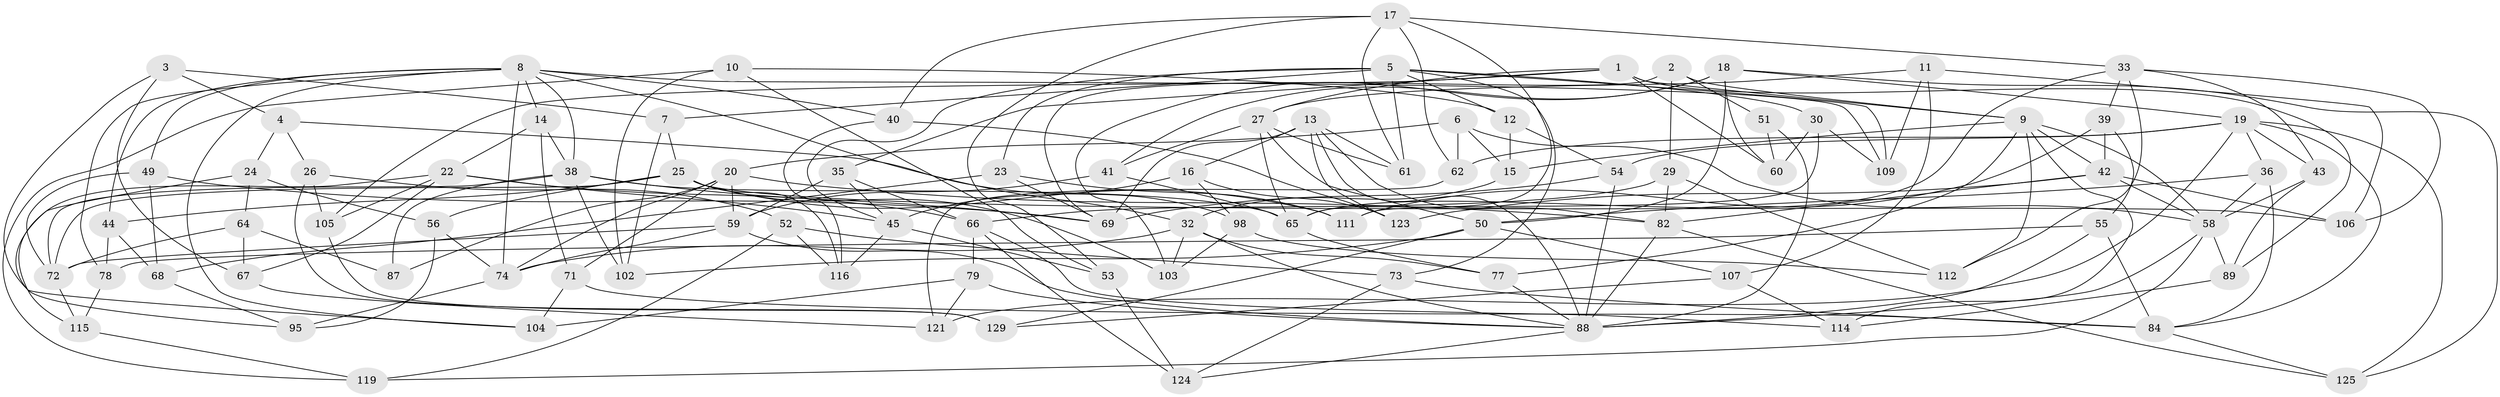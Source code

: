 // original degree distribution, {4: 1.0}
// Generated by graph-tools (version 1.1) at 2025/20/03/04/25 18:20:57]
// undirected, 91 vertices, 219 edges
graph export_dot {
graph [start="1"]
  node [color=gray90,style=filled];
  1 [super="+37"];
  2;
  3;
  4;
  5 [super="+48+21"];
  6;
  7;
  8 [super="+85"];
  9 [super="+34+93"];
  10;
  11;
  12;
  13 [super="+130"];
  14;
  15;
  16;
  17 [super="+96"];
  18 [super="+118"];
  19 [super="+28+63"];
  20 [super="+91"];
  22 [super="+31"];
  23;
  24;
  25 [super="+46"];
  26;
  27 [super="+47"];
  29;
  30;
  32 [super="+108"];
  33 [super="+86"];
  35;
  36;
  38 [super="+122+94"];
  39;
  40;
  41;
  42 [super="+57"];
  43;
  44;
  45 [super="+80"];
  49;
  50 [super="+83"];
  51;
  52;
  53;
  54;
  55;
  56;
  58 [super="+120+81"];
  59 [super="+70"];
  60;
  61;
  62;
  64;
  65 [super="+75"];
  66 [super="+110"];
  67;
  68;
  69 [super="+76"];
  71;
  72 [super="+127"];
  73;
  74 [super="+117"];
  77;
  78;
  79;
  82 [super="+101"];
  84 [super="+100"];
  87;
  88 [super="+90"];
  89;
  95;
  98;
  102;
  103;
  104;
  105;
  106;
  107;
  109;
  111;
  112;
  114;
  115;
  116;
  119;
  121;
  123;
  124;
  125;
  129;
  1 -- 27;
  1 -- 105;
  1 -- 89;
  1 -- 35;
  1 -- 60;
  1 -- 9;
  2 -- 29;
  2 -- 51;
  2 -- 9;
  2 -- 69;
  3 -- 67;
  3 -- 104;
  3 -- 7;
  3 -- 4;
  4 -- 24;
  4 -- 26;
  4 -- 98;
  5 -- 7;
  5 -- 12;
  5 -- 109;
  5 -- 45;
  5 -- 23;
  5 -- 73;
  5 -- 61;
  5 -- 30;
  6 -- 62;
  6 -- 15;
  6 -- 58;
  6 -- 20;
  7 -- 102;
  7 -- 25;
  8 -- 44;
  8 -- 14;
  8 -- 32;
  8 -- 49;
  8 -- 40;
  8 -- 104;
  8 -- 109;
  8 -- 78;
  8 -- 74;
  8 -- 38;
  9 -- 112;
  9 -- 42;
  9 -- 58;
  9 -- 114;
  9 -- 77;
  9 -- 15;
  10 -- 102;
  10 -- 12;
  10 -- 119;
  10 -- 53;
  11 -- 107;
  11 -- 109;
  11 -- 106;
  11 -- 27;
  12 -- 15;
  12 -- 54;
  13 -- 61;
  13 -- 123;
  13 -- 16;
  13 -- 82;
  13 -- 69;
  13 -- 88;
  14 -- 71;
  14 -- 38;
  14 -- 22;
  15 -- 32;
  16 -- 98;
  16 -- 123;
  16 -- 45;
  17 -- 61;
  17 -- 62;
  17 -- 40;
  17 -- 53;
  17 -- 65;
  17 -- 33;
  18 -- 41;
  18 -- 103;
  18 -- 50;
  18 -- 60;
  18 -- 125;
  18 -- 19;
  19 -- 62;
  19 -- 54;
  19 -- 121;
  19 -- 36;
  19 -- 43;
  19 -- 84;
  19 -- 125;
  20 -- 59;
  20 -- 71;
  20 -- 74;
  20 -- 82;
  20 -- 87;
  22 -- 67;
  22 -- 45;
  22 -- 66;
  22 -- 105;
  22 -- 115;
  23 -- 69;
  23 -- 68;
  23 -- 111;
  24 -- 95;
  24 -- 56;
  24 -- 64;
  25 -- 72;
  25 -- 103;
  25 -- 116;
  25 -- 56;
  25 -- 106;
  25 -- 44;
  25 -- 111;
  26 -- 105;
  26 -- 129;
  26 -- 52;
  27 -- 65;
  27 -- 50;
  27 -- 41;
  27 -- 61;
  29 -- 112;
  29 -- 82;
  29 -- 66;
  30 -- 60;
  30 -- 109;
  30 -- 111;
  32 -- 103;
  32 -- 77;
  32 -- 74;
  32 -- 88;
  33 -- 106;
  33 -- 43;
  33 -- 65;
  33 -- 112;
  33 -- 39;
  35 -- 45;
  35 -- 59;
  35 -- 66;
  36 -- 50;
  36 -- 84;
  36 -- 58;
  38 -- 72;
  38 -- 69;
  38 -- 87 [weight=2];
  38 -- 65;
  38 -- 102;
  39 -- 55;
  39 -- 111;
  39 -- 42;
  40 -- 123;
  40 -- 116;
  41 -- 65;
  41 -- 59;
  42 -- 106;
  42 -- 82;
  42 -- 123;
  42 -- 58;
  43 -- 89;
  43 -- 58;
  44 -- 78;
  44 -- 68;
  45 -- 53;
  45 -- 116;
  49 -- 68;
  49 -- 69;
  49 -- 72;
  50 -- 129;
  50 -- 107;
  50 -- 102;
  51 -- 60;
  51 -- 88 [weight=2];
  52 -- 116;
  52 -- 119;
  52 -- 73;
  53 -- 124;
  54 -- 69;
  54 -- 88;
  55 -- 78;
  55 -- 84;
  55 -- 88;
  56 -- 95;
  56 -- 74;
  58 -- 89;
  58 -- 119;
  58 -- 88;
  59 -- 74;
  59 -- 88;
  59 -- 72;
  62 -- 121;
  64 -- 87;
  64 -- 67;
  64 -- 72;
  65 -- 77;
  66 -- 114;
  66 -- 79;
  66 -- 124;
  67 -- 121;
  68 -- 95;
  71 -- 104;
  71 -- 84;
  72 -- 115;
  73 -- 124;
  73 -- 84;
  74 -- 95;
  77 -- 88;
  78 -- 115;
  79 -- 104;
  79 -- 121;
  79 -- 88;
  82 -- 88;
  82 -- 125;
  84 -- 125;
  88 -- 124;
  89 -- 114;
  98 -- 112;
  98 -- 103;
  105 -- 129;
  107 -- 129;
  107 -- 114;
  115 -- 119;
}
